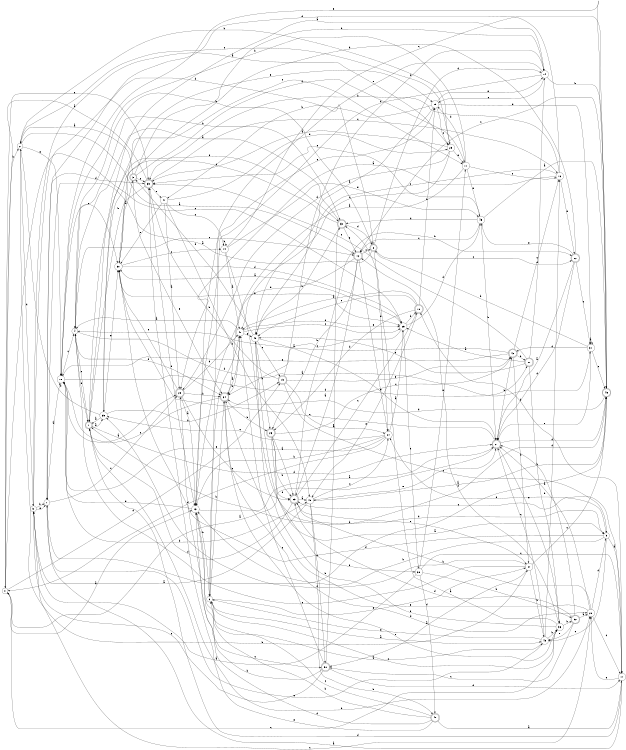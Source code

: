 digraph n41_7 {
__start0 [label="" shape="none"];

rankdir=LR;
size="8,5";

s0 [style="filled", color="black", fillcolor="white" shape="circle", label="0"];
s1 [style="rounded,filled", color="black", fillcolor="white" shape="doublecircle", label="1"];
s2 [style="filled", color="black", fillcolor="white" shape="circle", label="2"];
s3 [style="rounded,filled", color="black", fillcolor="white" shape="doublecircle", label="3"];
s4 [style="filled", color="black", fillcolor="white" shape="circle", label="4"];
s5 [style="filled", color="black", fillcolor="white" shape="circle", label="5"];
s6 [style="filled", color="black", fillcolor="white" shape="circle", label="6"];
s7 [style="filled", color="black", fillcolor="white" shape="circle", label="7"];
s8 [style="rounded,filled", color="black", fillcolor="white" shape="doublecircle", label="8"];
s9 [style="filled", color="black", fillcolor="white" shape="circle", label="9"];
s10 [style="rounded,filled", color="black", fillcolor="white" shape="doublecircle", label="10"];
s11 [style="filled", color="black", fillcolor="white" shape="circle", label="11"];
s12 [style="rounded,filled", color="black", fillcolor="white" shape="doublecircle", label="12"];
s13 [style="filled", color="black", fillcolor="white" shape="circle", label="13"];
s14 [style="filled", color="black", fillcolor="white" shape="circle", label="14"];
s15 [style="filled", color="black", fillcolor="white" shape="circle", label="15"];
s16 [style="filled", color="black", fillcolor="white" shape="circle", label="16"];
s17 [style="filled", color="black", fillcolor="white" shape="circle", label="17"];
s18 [style="filled", color="black", fillcolor="white" shape="circle", label="18"];
s19 [style="rounded,filled", color="black", fillcolor="white" shape="doublecircle", label="19"];
s20 [style="filled", color="black", fillcolor="white" shape="circle", label="20"];
s21 [style="rounded,filled", color="black", fillcolor="white" shape="doublecircle", label="21"];
s22 [style="rounded,filled", color="black", fillcolor="white" shape="doublecircle", label="22"];
s23 [style="rounded,filled", color="black", fillcolor="white" shape="doublecircle", label="23"];
s24 [style="filled", color="black", fillcolor="white" shape="circle", label="24"];
s25 [style="filled", color="black", fillcolor="white" shape="circle", label="25"];
s26 [style="rounded,filled", color="black", fillcolor="white" shape="doublecircle", label="26"];
s27 [style="rounded,filled", color="black", fillcolor="white" shape="doublecircle", label="27"];
s28 [style="rounded,filled", color="black", fillcolor="white" shape="doublecircle", label="28"];
s29 [style="filled", color="black", fillcolor="white" shape="circle", label="29"];
s30 [style="filled", color="black", fillcolor="white" shape="circle", label="30"];
s31 [style="filled", color="black", fillcolor="white" shape="circle", label="31"];
s32 [style="rounded,filled", color="black", fillcolor="white" shape="doublecircle", label="32"];
s33 [style="rounded,filled", color="black", fillcolor="white" shape="doublecircle", label="33"];
s34 [style="rounded,filled", color="black", fillcolor="white" shape="doublecircle", label="34"];
s35 [style="filled", color="black", fillcolor="white" shape="circle", label="35"];
s36 [style="filled", color="black", fillcolor="white" shape="circle", label="36"];
s37 [style="filled", color="black", fillcolor="white" shape="circle", label="37"];
s38 [style="filled", color="black", fillcolor="white" shape="circle", label="38"];
s39 [style="rounded,filled", color="black", fillcolor="white" shape="doublecircle", label="39"];
s40 [style="rounded,filled", color="black", fillcolor="white" shape="doublecircle", label="40"];
s41 [style="filled", color="black", fillcolor="white" shape="circle", label="41"];
s42 [style="rounded,filled", color="black", fillcolor="white" shape="doublecircle", label="42"];
s43 [style="filled", color="black", fillcolor="white" shape="circle", label="43"];
s44 [style="filled", color="black", fillcolor="white" shape="circle", label="44"];
s45 [style="filled", color="black", fillcolor="white" shape="circle", label="45"];
s46 [style="rounded,filled", color="black", fillcolor="white" shape="doublecircle", label="46"];
s47 [style="filled", color="black", fillcolor="white" shape="circle", label="47"];
s48 [style="filled", color="black", fillcolor="white" shape="circle", label="48"];
s49 [style="filled", color="black", fillcolor="white" shape="circle", label="49"];
s50 [style="rounded,filled", color="black", fillcolor="white" shape="doublecircle", label="50"];
s0 -> s13 [label="a"];
s0 -> s2 [label="b"];
s0 -> s25 [label="c"];
s0 -> s19 [label="d"];
s0 -> s39 [label="e"];
s1 -> s35 [label="a"];
s1 -> s20 [label="b"];
s1 -> s4 [label="c"];
s1 -> s21 [label="d"];
s1 -> s33 [label="e"];
s2 -> s12 [label="a"];
s2 -> s37 [label="b"];
s2 -> s29 [label="c"];
s2 -> s9 [label="d"];
s2 -> s18 [label="e"];
s3 -> s2 [label="a"];
s3 -> s14 [label="b"];
s3 -> s39 [label="c"];
s3 -> s11 [label="d"];
s3 -> s34 [label="e"];
s4 -> s27 [label="a"];
s4 -> s33 [label="b"];
s4 -> s12 [label="c"];
s4 -> s34 [label="d"];
s4 -> s1 [label="e"];
s5 -> s17 [label="a"];
s5 -> s13 [label="b"];
s5 -> s43 [label="c"];
s5 -> s30 [label="d"];
s5 -> s24 [label="e"];
s6 -> s43 [label="a"];
s6 -> s34 [label="b"];
s6 -> s36 [label="c"];
s6 -> s41 [label="d"];
s6 -> s37 [label="e"];
s7 -> s18 [label="a"];
s7 -> s46 [label="b"];
s7 -> s28 [label="c"];
s7 -> s39 [label="d"];
s7 -> s43 [label="e"];
s8 -> s7 [label="a"];
s8 -> s4 [label="b"];
s8 -> s22 [label="c"];
s8 -> s14 [label="d"];
s8 -> s24 [label="e"];
s9 -> s29 [label="a"];
s9 -> s7 [label="b"];
s9 -> s20 [label="c"];
s9 -> s8 [label="d"];
s9 -> s7 [label="e"];
s10 -> s41 [label="a"];
s10 -> s15 [label="b"];
s10 -> s48 [label="c"];
s10 -> s26 [label="d"];
s10 -> s49 [label="e"];
s11 -> s34 [label="a"];
s11 -> s18 [label="b"];
s11 -> s16 [label="c"];
s11 -> s15 [label="d"];
s11 -> s45 [label="e"];
s12 -> s23 [label="a"];
s12 -> s26 [label="b"];
s12 -> s8 [label="c"];
s12 -> s13 [label="d"];
s12 -> s24 [label="e"];
s13 -> s21 [label="a"];
s13 -> s6 [label="b"];
s13 -> s50 [label="c"];
s13 -> s18 [label="d"];
s13 -> s15 [label="e"];
s14 -> s1 [label="a"];
s14 -> s46 [label="b"];
s14 -> s15 [label="c"];
s14 -> s6 [label="d"];
s14 -> s13 [label="e"];
s15 -> s48 [label="a"];
s15 -> s47 [label="b"];
s15 -> s29 [label="c"];
s15 -> s31 [label="d"];
s15 -> s14 [label="e"];
s16 -> s28 [label="a"];
s16 -> s39 [label="b"];
s16 -> s48 [label="c"];
s16 -> s7 [label="d"];
s16 -> s22 [label="e"];
s17 -> s7 [label="a"];
s17 -> s10 [label="b"];
s17 -> s23 [label="c"];
s17 -> s1 [label="d"];
s17 -> s20 [label="e"];
s18 -> s28 [label="a"];
s18 -> s49 [label="b"];
s18 -> s4 [label="c"];
s18 -> s31 [label="d"];
s18 -> s30 [label="e"];
s19 -> s24 [label="a"];
s19 -> s39 [label="b"];
s19 -> s5 [label="c"];
s19 -> s14 [label="d"];
s19 -> s42 [label="e"];
s20 -> s21 [label="a"];
s20 -> s23 [label="b"];
s20 -> s17 [label="c"];
s20 -> s5 [label="d"];
s20 -> s34 [label="e"];
s21 -> s0 [label="a"];
s21 -> s42 [label="b"];
s21 -> s30 [label="c"];
s21 -> s46 [label="d"];
s21 -> s36 [label="e"];
s22 -> s21 [label="a"];
s22 -> s30 [label="b"];
s22 -> s31 [label="c"];
s22 -> s21 [label="d"];
s22 -> s45 [label="e"];
s23 -> s49 [label="a"];
s23 -> s22 [label="b"];
s23 -> s10 [label="c"];
s23 -> s1 [label="d"];
s23 -> s37 [label="e"];
s24 -> s25 [label="a"];
s24 -> s13 [label="b"];
s24 -> s35 [label="c"];
s24 -> s0 [label="d"];
s24 -> s18 [label="e"];
s25 -> s30 [label="a"];
s25 -> s10 [label="b"];
s25 -> s34 [label="c"];
s25 -> s45 [label="d"];
s25 -> s38 [label="e"];
s26 -> s23 [label="a"];
s26 -> s23 [label="b"];
s26 -> s42 [label="c"];
s26 -> s23 [label="d"];
s26 -> s38 [label="e"];
s27 -> s25 [label="a"];
s27 -> s36 [label="b"];
s27 -> s39 [label="c"];
s27 -> s14 [label="d"];
s27 -> s48 [label="e"];
s28 -> s13 [label="a"];
s28 -> s34 [label="b"];
s28 -> s23 [label="c"];
s28 -> s41 [label="d"];
s28 -> s30 [label="e"];
s29 -> s39 [label="a"];
s29 -> s2 [label="b"];
s29 -> s41 [label="c"];
s29 -> s28 [label="d"];
s29 -> s11 [label="e"];
s30 -> s3 [label="a"];
s30 -> s25 [label="b"];
s30 -> s44 [label="c"];
s30 -> s25 [label="d"];
s30 -> s15 [label="e"];
s31 -> s31 [label="a"];
s31 -> s8 [label="b"];
s31 -> s46 [label="c"];
s31 -> s42 [label="d"];
s31 -> s21 [label="e"];
s32 -> s20 [label="a"];
s32 -> s21 [label="b"];
s32 -> s50 [label="c"];
s32 -> s23 [label="d"];
s32 -> s43 [label="e"];
s33 -> s4 [label="a"];
s33 -> s48 [label="b"];
s33 -> s35 [label="c"];
s33 -> s8 [label="d"];
s33 -> s12 [label="e"];
s34 -> s41 [label="a"];
s34 -> s26 [label="b"];
s34 -> s18 [label="c"];
s34 -> s20 [label="d"];
s34 -> s36 [label="e"];
s35 -> s1 [label="a"];
s35 -> s19 [label="b"];
s35 -> s11 [label="c"];
s35 -> s2 [label="d"];
s35 -> s30 [label="e"];
s36 -> s33 [label="a"];
s36 -> s32 [label="b"];
s36 -> s0 [label="c"];
s36 -> s12 [label="d"];
s36 -> s48 [label="e"];
s37 -> s50 [label="a"];
s37 -> s43 [label="b"];
s37 -> s46 [label="c"];
s37 -> s35 [label="d"];
s37 -> s4 [label="e"];
s38 -> s9 [label="a"];
s38 -> s32 [label="b"];
s38 -> s17 [label="c"];
s38 -> s40 [label="d"];
s38 -> s11 [label="e"];
s39 -> s0 [label="a"];
s39 -> s1 [label="b"];
s39 -> s16 [label="c"];
s39 -> s13 [label="d"];
s39 -> s47 [label="e"];
s40 -> s17 [label="a"];
s40 -> s6 [label="b"];
s40 -> s6 [label="c"];
s40 -> s13 [label="d"];
s40 -> s39 [label="e"];
s41 -> s4 [label="a"];
s41 -> s34 [label="b"];
s41 -> s25 [label="c"];
s41 -> s25 [label="d"];
s41 -> s48 [label="e"];
s42 -> s4 [label="a"];
s42 -> s27 [label="b"];
s42 -> s16 [label="c"];
s42 -> s37 [label="d"];
s42 -> s18 [label="e"];
s43 -> s13 [label="a"];
s43 -> s36 [label="b"];
s43 -> s21 [label="c"];
s43 -> s16 [label="d"];
s43 -> s6 [label="e"];
s44 -> s41 [label="a"];
s44 -> s44 [label="b"];
s44 -> s46 [label="c"];
s44 -> s5 [label="d"];
s44 -> s45 [label="e"];
s45 -> s46 [label="a"];
s45 -> s21 [label="b"];
s45 -> s12 [label="c"];
s45 -> s33 [label="d"];
s45 -> s39 [label="e"];
s46 -> s49 [label="a"];
s46 -> s1 [label="b"];
s46 -> s12 [label="c"];
s46 -> s34 [label="d"];
s46 -> s18 [label="e"];
s47 -> s28 [label="a"];
s47 -> s49 [label="b"];
s47 -> s44 [label="c"];
s47 -> s29 [label="d"];
s47 -> s30 [label="e"];
s48 -> s5 [label="a"];
s48 -> s26 [label="b"];
s48 -> s19 [label="c"];
s48 -> s3 [label="d"];
s48 -> s21 [label="e"];
s49 -> s9 [label="a"];
s49 -> s40 [label="b"];
s49 -> s24 [label="c"];
s49 -> s50 [label="d"];
s49 -> s21 [label="e"];
s50 -> s33 [label="a"];
s50 -> s28 [label="b"];
s50 -> s41 [label="c"];
s50 -> s17 [label="d"];
s50 -> s9 [label="e"];

}